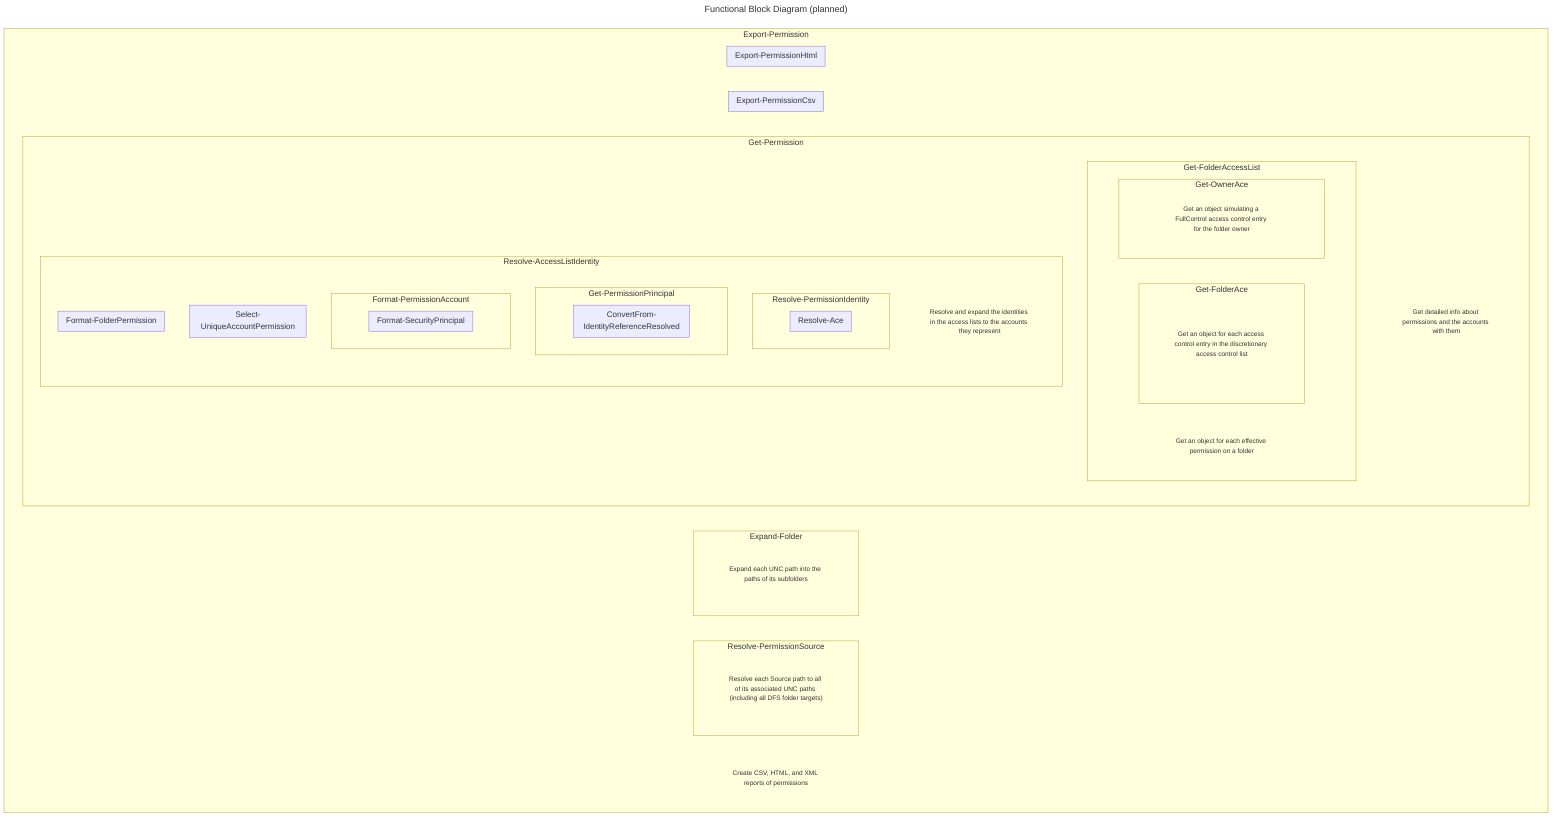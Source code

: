 ---
title: Functional Block Diagram (planned)
---
flowchart TD

subgraph Export-Permission
    ExportPermission["Create CSV, HTML, and XML reports of permissions"]:::description
    subgraph Resolve-PermissionSource
    ResolvePermissionSource["Resolve each Source path to all of its associated UNC paths (including all DFS folder targets)"]:::description
    end
    subgraph Expand-Folder
        ExpandFolder["Expand each UNC path into the paths of its subfolders"]:::description
    end
    subgraph Get-Permission
        GetPermission["Get detailed info about permissions and the accounts with them"]:::description
        subgraph Get-FolderAccessList
            GetFolderAccessList["Get an object for each effective permission on a folder"]:::description
            subgraph Get-FolderAce
                GetFolderAce["Get an object for each access control entry in the discretionary access control list"]:::description
            end
            subgraph Get-OwnerAce
                GetOwnerAce["Get an object simulating a FullControl access control entry for the folder owner"]:::description
            end
        end
        subgraph Resolve-AccessListIdentity
            ResolveAccessListIdentity["Resolve and expand the identities in the access lists to the accounts they represent"]:::description
            subgraph Resolve-PermissionIdentity
                subgraph Resolve-Ace
                end
            end
            subgraph Get-PermissionPrincipal
                subgraph ConvertFrom-IdentityReferenceResolved
                end
            end
            subgraph Format-PermissionAccount
                subgraph Format-SecurityPrincipal
                end
            end
            subgraph Select-UniqueAccountPermission
            end
            subgraph Format-FolderPermission
            end
        end
    end
    subgraph Export-PermissionCsv
    end
    subgraph Export-PermissionHtml
    end
end

%% Element type definitions

classDef person fill:#08427b
classDef internalSystem fill:#1168bd
classDef externalSystem fill:#999999

classDef type stroke-width:0px, color:#fff, fill:transparent, font-size:12px
classDef description stroke-width:0px, fill:transparent, font-size:13px